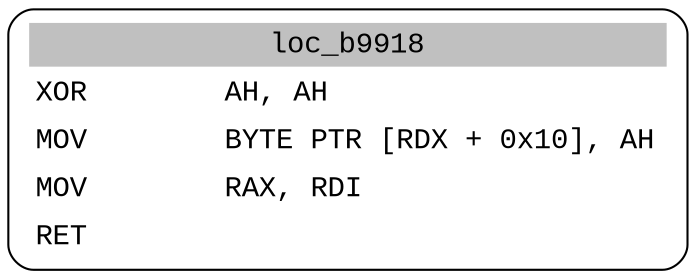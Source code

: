 digraph asm_graph {
1941 [
shape="Mrecord" fontname="Courier New"label =<<table border="0" cellborder="0" cellpadding="3"><tr><td align="center" colspan="2" bgcolor="grey">loc_b9918</td></tr><tr><td align="left">XOR        AH, AH</td></tr><tr><td align="left">MOV        BYTE PTR [RDX + 0x10], AH</td></tr><tr><td align="left">MOV        RAX, RDI</td></tr><tr><td align="left">RET        </td></tr></table>> ];
}